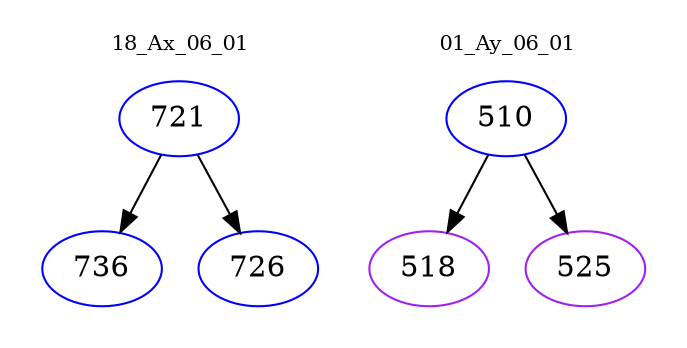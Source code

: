 digraph{
subgraph cluster_0 {
color = white
label = "18_Ax_06_01";
fontsize=10;
T0_721 [label="721", color="blue"]
T0_721 -> T0_736 [color="black"]
T0_736 [label="736", color="blue"]
T0_721 -> T0_726 [color="black"]
T0_726 [label="726", color="blue"]
}
subgraph cluster_1 {
color = white
label = "01_Ay_06_01";
fontsize=10;
T1_510 [label="510", color="blue"]
T1_510 -> T1_518 [color="black"]
T1_518 [label="518", color="purple"]
T1_510 -> T1_525 [color="black"]
T1_525 [label="525", color="purple"]
}
}
